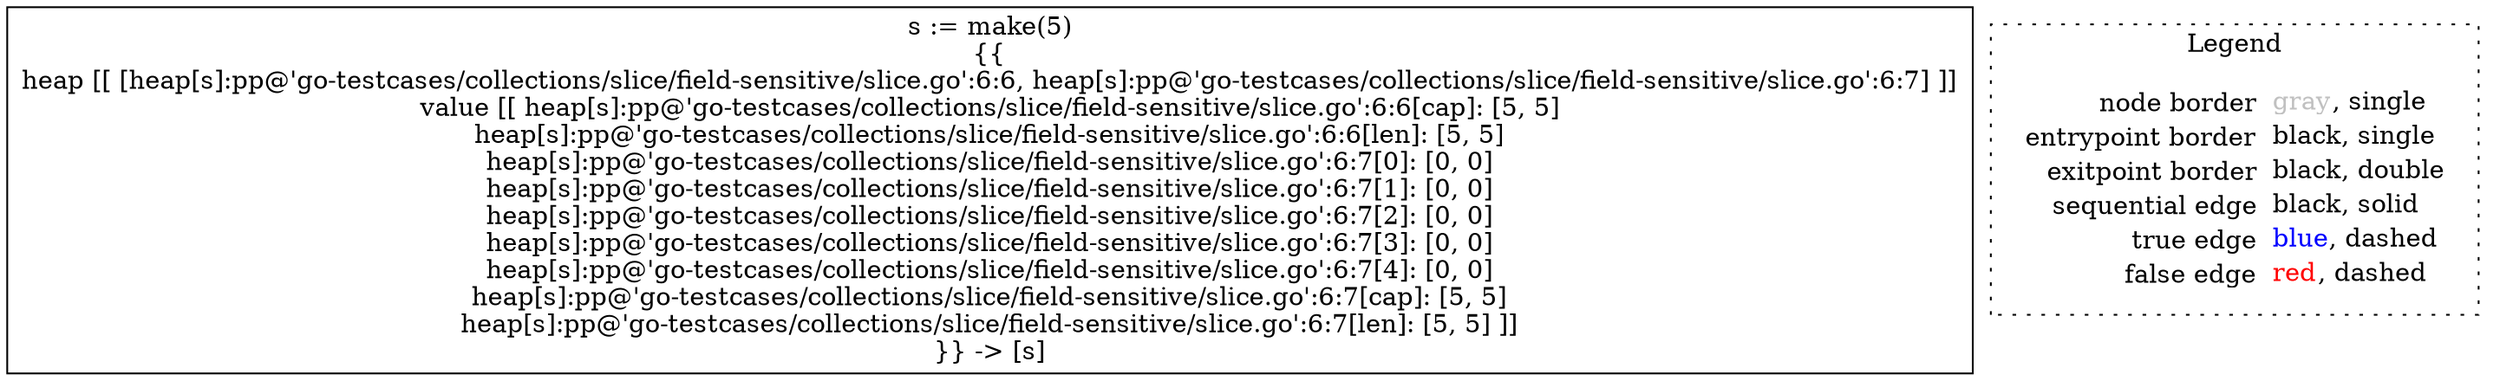 digraph {
	"node0" [shape="rect",color="black",label=<s := make(5)<BR/>{{<BR/>heap [[ [heap[s]:pp@'go-testcases/collections/slice/field-sensitive/slice.go':6:6, heap[s]:pp@'go-testcases/collections/slice/field-sensitive/slice.go':6:7] ]]<BR/>value [[ heap[s]:pp@'go-testcases/collections/slice/field-sensitive/slice.go':6:6[cap]: [5, 5]<BR/>heap[s]:pp@'go-testcases/collections/slice/field-sensitive/slice.go':6:6[len]: [5, 5]<BR/>heap[s]:pp@'go-testcases/collections/slice/field-sensitive/slice.go':6:7[0]: [0, 0]<BR/>heap[s]:pp@'go-testcases/collections/slice/field-sensitive/slice.go':6:7[1]: [0, 0]<BR/>heap[s]:pp@'go-testcases/collections/slice/field-sensitive/slice.go':6:7[2]: [0, 0]<BR/>heap[s]:pp@'go-testcases/collections/slice/field-sensitive/slice.go':6:7[3]: [0, 0]<BR/>heap[s]:pp@'go-testcases/collections/slice/field-sensitive/slice.go':6:7[4]: [0, 0]<BR/>heap[s]:pp@'go-testcases/collections/slice/field-sensitive/slice.go':6:7[cap]: [5, 5]<BR/>heap[s]:pp@'go-testcases/collections/slice/field-sensitive/slice.go':6:7[len]: [5, 5] ]]<BR/>}} -&gt; [s]>];
subgraph cluster_legend {
	label="Legend";
	style=dotted;
	node [shape=plaintext];
	"legend" [label=<<table border="0" cellpadding="2" cellspacing="0" cellborder="0"><tr><td align="right">node border&nbsp;</td><td align="left"><font color="gray">gray</font>, single</td></tr><tr><td align="right">entrypoint border&nbsp;</td><td align="left"><font color="black">black</font>, single</td></tr><tr><td align="right">exitpoint border&nbsp;</td><td align="left"><font color="black">black</font>, double</td></tr><tr><td align="right">sequential edge&nbsp;</td><td align="left"><font color="black">black</font>, solid</td></tr><tr><td align="right">true edge&nbsp;</td><td align="left"><font color="blue">blue</font>, dashed</td></tr><tr><td align="right">false edge&nbsp;</td><td align="left"><font color="red">red</font>, dashed</td></tr></table>>];
}

}
